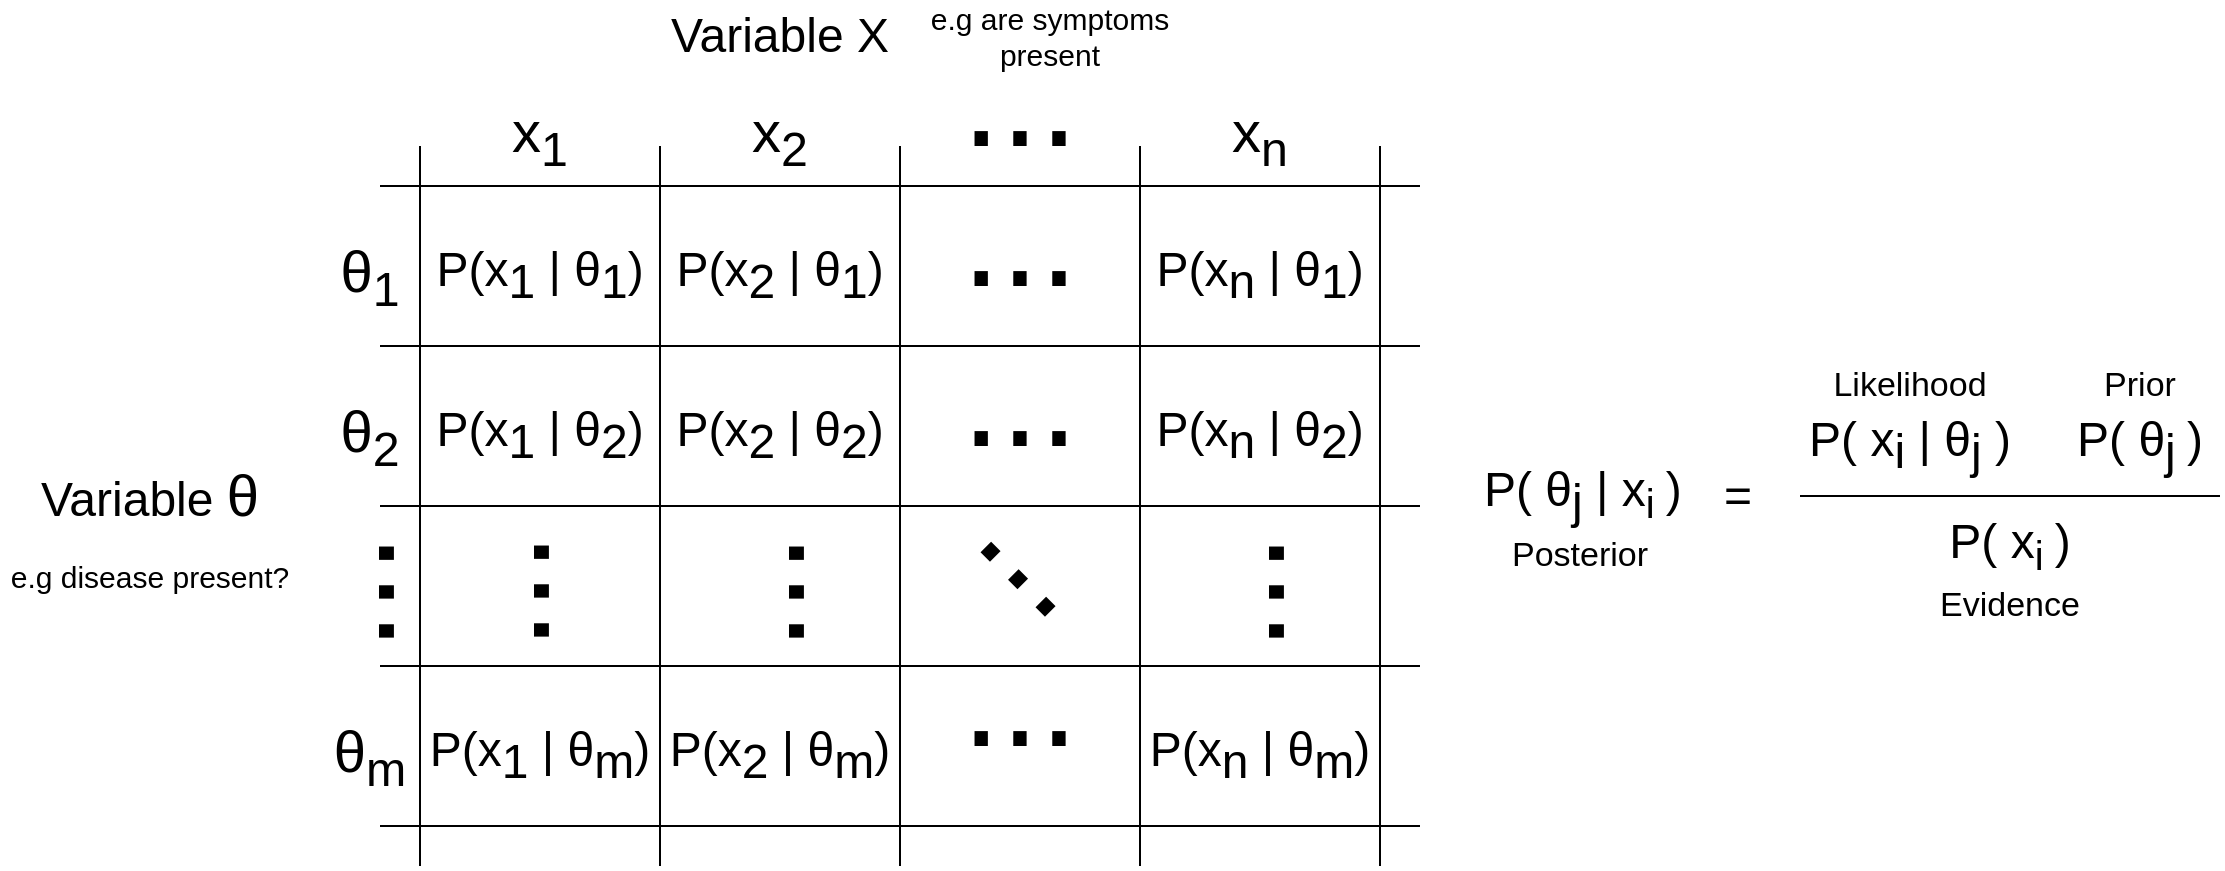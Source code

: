 <mxfile>
    <diagram id="OM7HlVG15MNIFtze_CJy" name="Page-1">
        <mxGraphModel dx="2332" dy="2535" grid="1" gridSize="10" guides="1" tooltips="1" connect="1" arrows="1" fold="1" page="1" pageScale="1" pageWidth="850" pageHeight="1100" math="0" shadow="0">
            <root>
                <mxCell id="0"/>
                <mxCell id="1" parent="0"/>
                <mxCell id="2" value="" style="endArrow=none;html=1;" edge="1" parent="1">
                    <mxGeometry width="50" height="50" relative="1" as="geometry">
                        <mxPoint x="80" y="400" as="sourcePoint"/>
                        <mxPoint x="80" y="40" as="targetPoint"/>
                    </mxGeometry>
                </mxCell>
                <mxCell id="3" value="" style="endArrow=none;html=1;" edge="1" parent="1">
                    <mxGeometry width="50" height="50" relative="1" as="geometry">
                        <mxPoint x="200" y="400" as="sourcePoint"/>
                        <mxPoint x="200" y="40" as="targetPoint"/>
                    </mxGeometry>
                </mxCell>
                <mxCell id="4" value="" style="endArrow=none;html=1;" edge="1" parent="1">
                    <mxGeometry width="50" height="50" relative="1" as="geometry">
                        <mxPoint x="320" y="400" as="sourcePoint"/>
                        <mxPoint x="320" y="40" as="targetPoint"/>
                    </mxGeometry>
                </mxCell>
                <mxCell id="5" value="" style="endArrow=none;html=1;" edge="1" parent="1">
                    <mxGeometry width="50" height="50" relative="1" as="geometry">
                        <mxPoint x="440" y="400" as="sourcePoint"/>
                        <mxPoint x="440" y="40" as="targetPoint"/>
                    </mxGeometry>
                </mxCell>
                <mxCell id="6" value="" style="endArrow=none;html=1;" edge="1" parent="1">
                    <mxGeometry width="50" height="50" relative="1" as="geometry">
                        <mxPoint x="560" y="400" as="sourcePoint"/>
                        <mxPoint x="560" y="40" as="targetPoint"/>
                    </mxGeometry>
                </mxCell>
                <mxCell id="8" value="" style="endArrow=none;html=1;" edge="1" parent="1">
                    <mxGeometry width="50" height="50" relative="1" as="geometry">
                        <mxPoint x="580" y="60" as="sourcePoint"/>
                        <mxPoint x="60" y="60" as="targetPoint"/>
                    </mxGeometry>
                </mxCell>
                <mxCell id="9" value="" style="endArrow=none;html=1;" edge="1" parent="1">
                    <mxGeometry width="50" height="50" relative="1" as="geometry">
                        <mxPoint x="580" y="140" as="sourcePoint"/>
                        <mxPoint x="60" y="140" as="targetPoint"/>
                    </mxGeometry>
                </mxCell>
                <mxCell id="10" value="" style="endArrow=none;html=1;" edge="1" parent="1">
                    <mxGeometry width="50" height="50" relative="1" as="geometry">
                        <mxPoint x="580" y="220" as="sourcePoint"/>
                        <mxPoint x="60" y="220" as="targetPoint"/>
                    </mxGeometry>
                </mxCell>
                <mxCell id="11" value="" style="endArrow=none;html=1;" edge="1" parent="1">
                    <mxGeometry width="50" height="50" relative="1" as="geometry">
                        <mxPoint x="580" y="300" as="sourcePoint"/>
                        <mxPoint x="60" y="300" as="targetPoint"/>
                    </mxGeometry>
                </mxCell>
                <mxCell id="12" value="" style="endArrow=none;html=1;" edge="1" parent="1">
                    <mxGeometry width="50" height="50" relative="1" as="geometry">
                        <mxPoint x="580" y="380" as="sourcePoint"/>
                        <mxPoint x="60" y="380" as="targetPoint"/>
                    </mxGeometry>
                </mxCell>
                <mxCell id="14" value="&lt;font style=&quot;font-size: 29px&quot;&gt;x&lt;sub&gt;1&lt;/sub&gt;&lt;/font&gt;" style="text;html=1;strokeColor=none;fillColor=none;align=center;verticalAlign=middle;whiteSpace=wrap;rounded=0;" vertex="1" parent="1">
                    <mxGeometry x="80" y="20" width="120" height="30" as="geometry"/>
                </mxCell>
                <mxCell id="15" value="&lt;font style=&quot;font-size: 29px&quot;&gt;x&lt;sub&gt;2&lt;/sub&gt;&lt;/font&gt;" style="text;html=1;strokeColor=none;fillColor=none;align=center;verticalAlign=middle;whiteSpace=wrap;rounded=0;" vertex="1" parent="1">
                    <mxGeometry x="200" y="20" width="120" height="30" as="geometry"/>
                </mxCell>
                <mxCell id="16" value="&lt;font style=&quot;font-size: 29px&quot;&gt;x&lt;sub&gt;n&lt;/sub&gt;&lt;/font&gt;" style="text;html=1;strokeColor=none;fillColor=none;align=center;verticalAlign=middle;whiteSpace=wrap;rounded=0;" vertex="1" parent="1">
                    <mxGeometry x="440" y="20" width="120" height="30" as="geometry"/>
                </mxCell>
                <mxCell id="17" value="&lt;font style=&quot;font-size: 29px&quot;&gt;θ&lt;sub&gt;1&lt;/sub&gt;&lt;/font&gt;" style="text;html=1;strokeColor=none;fillColor=none;align=center;verticalAlign=middle;whiteSpace=wrap;rounded=0;" vertex="1" parent="1">
                    <mxGeometry x="30" y="90" width="50" height="30" as="geometry"/>
                </mxCell>
                <mxCell id="18" value="&lt;font style=&quot;font-size: 29px&quot;&gt;θ&lt;sub&gt;2&lt;/sub&gt;&lt;/font&gt;" style="text;html=1;strokeColor=none;fillColor=none;align=center;verticalAlign=middle;whiteSpace=wrap;rounded=0;" vertex="1" parent="1">
                    <mxGeometry x="30" y="170" width="50" height="30" as="geometry"/>
                </mxCell>
                <mxCell id="19" value="&lt;font style=&quot;font-size: 29px&quot;&gt;θ&lt;sub&gt;m&lt;/sub&gt;&lt;/font&gt;" style="text;html=1;strokeColor=none;fillColor=none;align=center;verticalAlign=middle;whiteSpace=wrap;rounded=0;" vertex="1" parent="1">
                    <mxGeometry x="30" y="330" width="50" height="30" as="geometry"/>
                </mxCell>
                <mxCell id="20" value="..." style="text;html=1;strokeColor=none;fillColor=none;align=center;verticalAlign=bottom;whiteSpace=wrap;rounded=0;fontSize=70;" vertex="1" parent="1">
                    <mxGeometry x="350" y="30" width="60" height="30" as="geometry"/>
                </mxCell>
                <mxCell id="21" value="..." style="text;html=1;strokeColor=none;fillColor=none;align=center;verticalAlign=bottom;whiteSpace=wrap;rounded=0;fontSize=70;rotation=90;" vertex="1" parent="1">
                    <mxGeometry x="22.5" y="247.5" width="65" height="30" as="geometry"/>
                </mxCell>
                <mxCell id="22" value="&lt;font style=&quot;font-size: 24px;&quot;&gt;P(x&lt;sub style=&quot;font-size: 24px;&quot;&gt;1&amp;nbsp;&lt;/sub&gt;| θ&lt;sub style=&quot;font-size: 24px;&quot;&gt;1&lt;/sub&gt;)&lt;/font&gt;" style="text;html=1;strokeColor=none;fillColor=none;align=center;verticalAlign=middle;whiteSpace=wrap;rounded=0;fontSize=24;" vertex="1" parent="1">
                    <mxGeometry x="75" y="90" width="130" height="30" as="geometry"/>
                </mxCell>
                <mxCell id="23" value="&lt;font style=&quot;font-size: 24px&quot;&gt;P(x&lt;sub style=&quot;font-size: 24px&quot;&gt;2&amp;nbsp;&lt;/sub&gt;| θ&lt;sub style=&quot;font-size: 24px&quot;&gt;1&lt;/sub&gt;)&lt;/font&gt;" style="text;html=1;strokeColor=none;fillColor=none;align=center;verticalAlign=middle;whiteSpace=wrap;rounded=0;fontSize=24;" vertex="1" parent="1">
                    <mxGeometry x="195" y="90" width="130" height="30" as="geometry"/>
                </mxCell>
                <mxCell id="24" value="&lt;font style=&quot;font-size: 24px&quot;&gt;P(x&lt;sub style=&quot;font-size: 24px&quot;&gt;n&amp;nbsp;&lt;/sub&gt;| θ&lt;sub style=&quot;font-size: 24px&quot;&gt;1&lt;/sub&gt;)&lt;/font&gt;" style="text;html=1;strokeColor=none;fillColor=none;align=center;verticalAlign=middle;whiteSpace=wrap;rounded=0;fontSize=24;" vertex="1" parent="1">
                    <mxGeometry x="435" y="90" width="130" height="30" as="geometry"/>
                </mxCell>
                <mxCell id="25" value="&lt;font style=&quot;font-size: 24px&quot;&gt;P(x&lt;sub style=&quot;font-size: 24px&quot;&gt;1&amp;nbsp;&lt;/sub&gt;| θ&lt;sub style=&quot;font-size: 24px&quot;&gt;2&lt;/sub&gt;)&lt;/font&gt;" style="text;html=1;strokeColor=none;fillColor=none;align=center;verticalAlign=middle;whiteSpace=wrap;rounded=0;fontSize=24;" vertex="1" parent="1">
                    <mxGeometry x="75" y="170" width="130" height="30" as="geometry"/>
                </mxCell>
                <mxCell id="26" value="&lt;font style=&quot;font-size: 24px&quot;&gt;P(x&lt;sub style=&quot;font-size: 24px&quot;&gt;2&amp;nbsp;&lt;/sub&gt;| θ&lt;sub style=&quot;font-size: 24px&quot;&gt;2&lt;/sub&gt;)&lt;/font&gt;" style="text;html=1;strokeColor=none;fillColor=none;align=center;verticalAlign=middle;whiteSpace=wrap;rounded=0;fontSize=24;" vertex="1" parent="1">
                    <mxGeometry x="195" y="170" width="130" height="30" as="geometry"/>
                </mxCell>
                <mxCell id="27" value="&lt;font style=&quot;font-size: 24px&quot;&gt;P(x&lt;sub style=&quot;font-size: 24px&quot;&gt;n&amp;nbsp;&lt;/sub&gt;| θ&lt;sub style=&quot;font-size: 24px&quot;&gt;2&lt;/sub&gt;)&lt;/font&gt;" style="text;html=1;strokeColor=none;fillColor=none;align=center;verticalAlign=middle;whiteSpace=wrap;rounded=0;fontSize=24;" vertex="1" parent="1">
                    <mxGeometry x="435" y="170" width="130" height="30" as="geometry"/>
                </mxCell>
                <mxCell id="28" value="&lt;font style=&quot;font-size: 24px&quot;&gt;P(x&lt;sub style=&quot;font-size: 24px&quot;&gt;1&amp;nbsp;&lt;/sub&gt;| θ&lt;sub style=&quot;font-size: 24px&quot;&gt;m&lt;/sub&gt;)&lt;/font&gt;" style="text;html=1;strokeColor=none;fillColor=none;align=center;verticalAlign=middle;whiteSpace=wrap;rounded=0;fontSize=24;" vertex="1" parent="1">
                    <mxGeometry x="75" y="330" width="130" height="30" as="geometry"/>
                </mxCell>
                <mxCell id="29" value="&lt;font style=&quot;font-size: 24px&quot;&gt;P(x&lt;sub style=&quot;font-size: 24px&quot;&gt;2&amp;nbsp;&lt;/sub&gt;| θ&lt;sub style=&quot;font-size: 24px&quot;&gt;m&lt;/sub&gt;)&lt;/font&gt;" style="text;html=1;strokeColor=none;fillColor=none;align=center;verticalAlign=middle;whiteSpace=wrap;rounded=0;fontSize=24;" vertex="1" parent="1">
                    <mxGeometry x="195" y="330" width="130" height="30" as="geometry"/>
                </mxCell>
                <mxCell id="30" value="&lt;font style=&quot;font-size: 24px&quot;&gt;P(x&lt;sub style=&quot;font-size: 24px&quot;&gt;n&amp;nbsp;&lt;/sub&gt;| θ&lt;sub style=&quot;font-size: 24px&quot;&gt;m&lt;/sub&gt;)&lt;/font&gt;" style="text;html=1;strokeColor=none;fillColor=none;align=center;verticalAlign=middle;whiteSpace=wrap;rounded=0;fontSize=24;" vertex="1" parent="1">
                    <mxGeometry x="435" y="330" width="130" height="30" as="geometry"/>
                </mxCell>
                <mxCell id="31" value="Variable X" style="text;html=1;strokeColor=none;fillColor=none;align=center;verticalAlign=middle;whiteSpace=wrap;rounded=0;fontSize=24;" vertex="1" parent="1">
                    <mxGeometry x="185" y="-30" width="150" height="30" as="geometry"/>
                </mxCell>
                <mxCell id="32" value="Variable&amp;nbsp;&lt;span style=&quot;font-size: 29px&quot;&gt;θ&lt;/span&gt;" style="text;html=1;strokeColor=none;fillColor=none;align=center;verticalAlign=middle;whiteSpace=wrap;rounded=0;fontSize=24;" vertex="1" parent="1">
                    <mxGeometry x="-130" y="200" width="150" height="30" as="geometry"/>
                </mxCell>
                <mxCell id="33" value="..." style="text;html=1;strokeColor=none;fillColor=none;align=center;verticalAlign=bottom;whiteSpace=wrap;rounded=0;fontSize=70;" vertex="1" parent="1">
                    <mxGeometry x="350" y="100" width="60" height="30" as="geometry"/>
                </mxCell>
                <mxCell id="34" value="..." style="text;html=1;strokeColor=none;fillColor=none;align=center;verticalAlign=bottom;whiteSpace=wrap;rounded=0;fontSize=70;" vertex="1" parent="1">
                    <mxGeometry x="350" y="180" width="60" height="30" as="geometry"/>
                </mxCell>
                <mxCell id="35" value="..." style="text;html=1;strokeColor=none;fillColor=none;align=center;verticalAlign=bottom;whiteSpace=wrap;rounded=0;fontSize=70;" vertex="1" parent="1">
                    <mxGeometry x="350" y="330" width="60" height="30" as="geometry"/>
                </mxCell>
                <mxCell id="36" value="..." style="text;html=1;strokeColor=none;fillColor=none;align=center;verticalAlign=bottom;whiteSpace=wrap;rounded=0;fontSize=70;rotation=90;" vertex="1" parent="1">
                    <mxGeometry x="100" y="247.5" width="65" height="30" as="geometry"/>
                </mxCell>
                <mxCell id="37" value="..." style="text;html=1;strokeColor=none;fillColor=none;align=center;verticalAlign=bottom;whiteSpace=wrap;rounded=0;fontSize=70;rotation=90;" vertex="1" parent="1">
                    <mxGeometry x="467.5" y="247.5" width="65" height="30" as="geometry"/>
                </mxCell>
                <mxCell id="38" value="..." style="text;html=1;strokeColor=none;fillColor=none;align=center;verticalAlign=bottom;whiteSpace=wrap;rounded=0;fontSize=70;rotation=90;" vertex="1" parent="1">
                    <mxGeometry x="227.5" y="247.5" width="65" height="30" as="geometry"/>
                </mxCell>
                <mxCell id="39" value="..." style="text;html=1;strokeColor=none;fillColor=none;align=center;verticalAlign=bottom;whiteSpace=wrap;rounded=0;fontSize=70;rotation=45;" vertex="1" parent="1">
                    <mxGeometry x="340" y="247.5" width="65" height="30" as="geometry"/>
                </mxCell>
                <mxCell id="49" value="e.g disease present?" style="text;html=1;strokeColor=none;fillColor=none;align=center;verticalAlign=middle;whiteSpace=wrap;rounded=0;fontSize=15;" vertex="1" parent="1">
                    <mxGeometry x="-130" y="240" width="150" height="30" as="geometry"/>
                </mxCell>
                <mxCell id="50" value="e.g are symptoms present" style="text;html=1;strokeColor=none;fillColor=none;align=center;verticalAlign=middle;whiteSpace=wrap;rounded=0;fontSize=15;" vertex="1" parent="1">
                    <mxGeometry x="320" y="-30" width="150" height="30" as="geometry"/>
                </mxCell>
                <mxCell id="51" value="&lt;font style=&quot;font-size: 24px&quot;&gt;P( θ&lt;sub style=&quot;font-size: 24px&quot;&gt;j&amp;nbsp;&lt;/sub&gt;&lt;span style=&quot;font-size: 24px&quot;&gt;| x&lt;sub&gt;i&amp;nbsp;&lt;/sub&gt;&lt;/span&gt;)&lt;/font&gt;" style="text;html=1;strokeColor=none;fillColor=none;align=left;verticalAlign=middle;whiteSpace=wrap;rounded=0;fontSize=24;" vertex="1" parent="1">
                    <mxGeometry x="610" y="200" width="110" height="30" as="geometry"/>
                </mxCell>
                <mxCell id="52" value="&lt;font style=&quot;font-size: 24px&quot;&gt;P( x&lt;sub style=&quot;font-size: 24px&quot;&gt;i&amp;nbsp;&lt;/sub&gt;| θ&lt;sub style=&quot;font-size: 24px&quot;&gt;j&amp;nbsp;&lt;/sub&gt;)&lt;/font&gt;" style="text;html=1;strokeColor=none;fillColor=none;align=center;verticalAlign=middle;whiteSpace=wrap;rounded=0;fontSize=24;" vertex="1" parent="1">
                    <mxGeometry x="770" y="175" width="110" height="30" as="geometry"/>
                </mxCell>
                <mxCell id="53" value="&lt;font style=&quot;font-size: 24px&quot;&gt;P( θ&lt;sub style=&quot;font-size: 24px&quot;&gt;j&lt;/sub&gt;&lt;span style=&quot;font-size: 24px&quot;&gt;&lt;sub&gt;&amp;nbsp;&lt;/sub&gt;&lt;/span&gt;)&lt;/font&gt;" style="text;html=1;strokeColor=none;fillColor=none;align=center;verticalAlign=middle;whiteSpace=wrap;rounded=0;fontSize=24;" vertex="1" parent="1">
                    <mxGeometry x="900" y="175" width="80" height="30" as="geometry"/>
                </mxCell>
                <mxCell id="54" value="&lt;font style=&quot;font-size: 24px&quot;&gt;P(&amp;nbsp;&lt;span style=&quot;font-size: 24px&quot;&gt;x&lt;sub&gt;i&amp;nbsp;&lt;/sub&gt;&lt;/span&gt;)&lt;/font&gt;" style="text;html=1;strokeColor=none;fillColor=none;align=center;verticalAlign=middle;whiteSpace=wrap;rounded=0;fontSize=24;" vertex="1" parent="1">
                    <mxGeometry x="770" y="225" width="210" height="30" as="geometry"/>
                </mxCell>
                <mxCell id="55" value="=" style="text;html=1;strokeColor=none;fillColor=none;align=left;verticalAlign=middle;whiteSpace=wrap;rounded=0;fontSize=24;" vertex="1" parent="1">
                    <mxGeometry x="730" y="200" width="30" height="30" as="geometry"/>
                </mxCell>
                <mxCell id="56" value="" style="endArrow=none;html=1;fontSize=15;" edge="1" parent="1">
                    <mxGeometry width="50" height="50" relative="1" as="geometry">
                        <mxPoint x="770" y="215" as="sourcePoint"/>
                        <mxPoint x="980" y="215" as="targetPoint"/>
                    </mxGeometry>
                </mxCell>
                <mxCell id="57" value="Posterior" style="text;html=1;strokeColor=none;fillColor=none;align=center;verticalAlign=middle;whiteSpace=wrap;rounded=0;fontSize=17;" vertex="1" parent="1">
                    <mxGeometry x="600" y="230" width="120" height="30" as="geometry"/>
                </mxCell>
                <mxCell id="58" value="Likelihood" style="text;html=1;strokeColor=none;fillColor=none;align=center;verticalAlign=middle;whiteSpace=wrap;rounded=0;fontSize=17;" vertex="1" parent="1">
                    <mxGeometry x="765" y="145" width="120" height="30" as="geometry"/>
                </mxCell>
                <mxCell id="59" value="Prior" style="text;html=1;strokeColor=none;fillColor=none;align=center;verticalAlign=middle;whiteSpace=wrap;rounded=0;fontSize=17;" vertex="1" parent="1">
                    <mxGeometry x="905" y="145" width="70" height="30" as="geometry"/>
                </mxCell>
                <mxCell id="60" value="Evidence" style="text;html=1;strokeColor=none;fillColor=none;align=center;verticalAlign=middle;whiteSpace=wrap;rounded=0;fontSize=17;" vertex="1" parent="1">
                    <mxGeometry x="815" y="255" width="120" height="30" as="geometry"/>
                </mxCell>
            </root>
        </mxGraphModel>
    </diagram>
</mxfile>